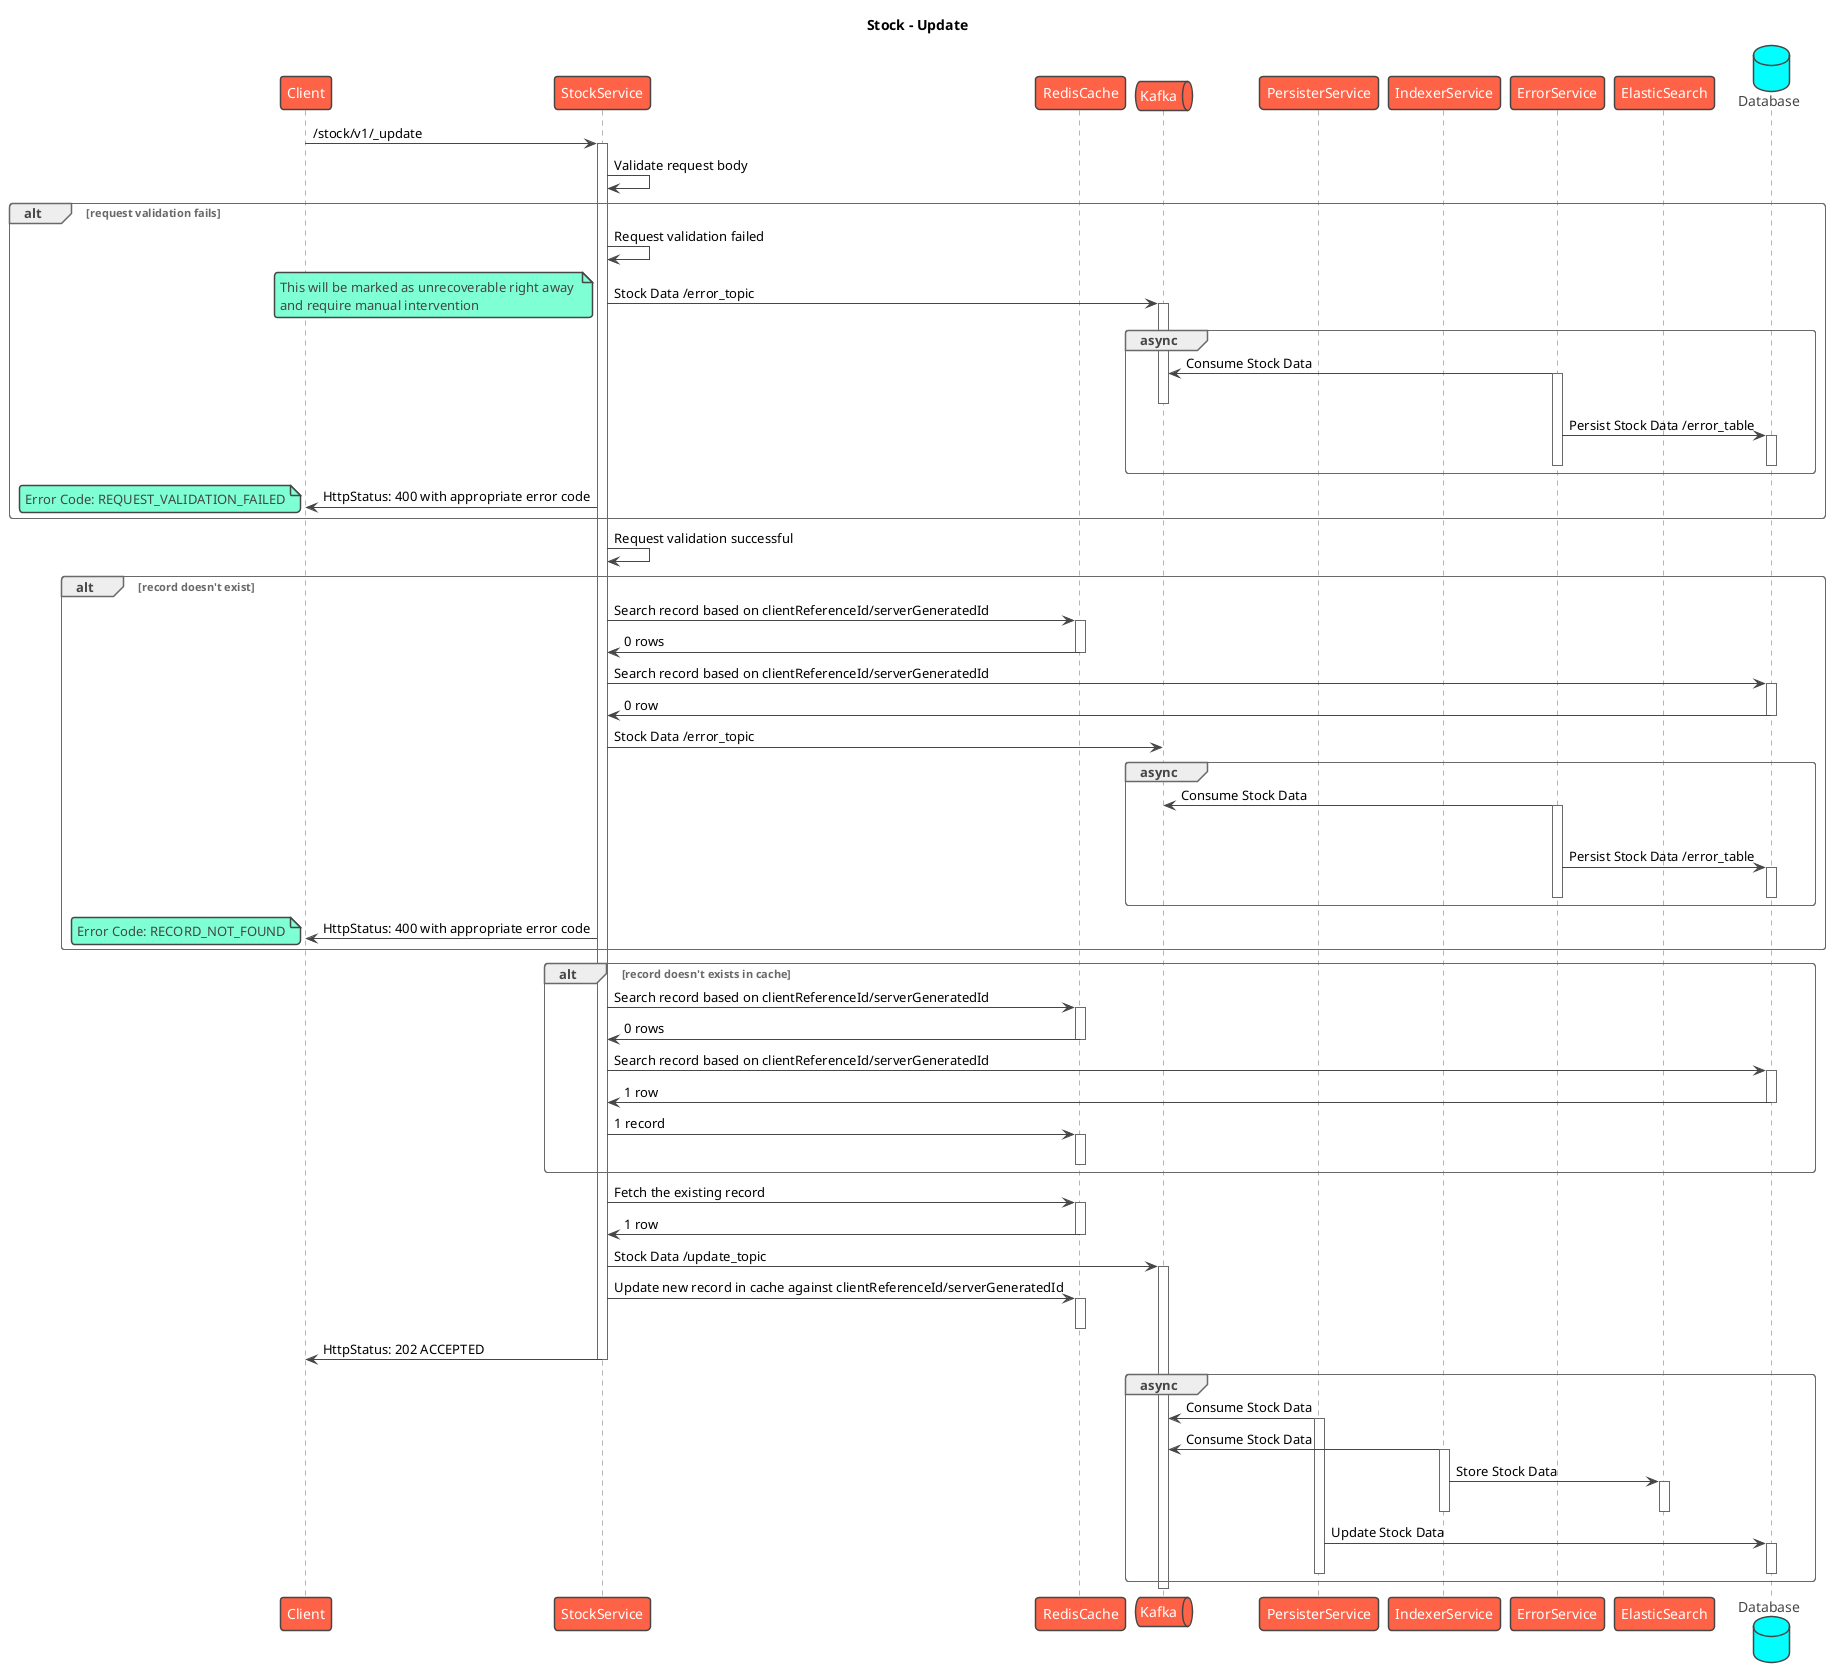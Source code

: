 @startuml
title Stock - Update
!theme vibrant
participant Client as c
participant StockService as s
participant RedisCache as rc
queue Kafka as k
participant PersisterService as prs
participant IndexerService as idx
participant ErrorService as es
participant ElasticSearch as el
database Database as db
c -> s : /stock/v1/_update
activate s
s -> s: Validate request body
alt request validation fails
    s -> s: Request validation failed
    s -> k: Stock Data /error_topic
    note left
        This will be marked as unrecoverable right away 
        and require manual intervention
    end note
    activate k
    group async
        es -> k: Consume Stock Data
        activate es
        deactivate k
        es -> db: Persist Stock Data /error_table
        activate db
        deactivate db
        deactivate es
    end
    s -> c: HttpStatus: 400 with appropriate error code
    note left
      Error Code: REQUEST_VALIDATION_FAILED
    end note
end
s -> s: Request validation successful
alt record doesn't exist
    s -> rc: Search record based on clientReferenceId/serverGeneratedId
    activate rc
    rc -> s: 0 rows
    deactivate rc
    s -> db: Search record based on clientReferenceId/serverGeneratedId
    activate db
    db -> s: 0 row
    deactivate db
    s -> k: Stock Data /error_topic
    group async
        es -> k: Consume Stock Data
        activate es
        deactivate k
        es -> db: Persist Stock Data /error_table
        activate db
        deactivate db
        deactivate es
    end
    s -> c: HttpStatus: 400 with appropriate error code
    note left
      Error Code: RECORD_NOT_FOUND
    end note
end
alt record doesn't exists in cache
    s -> rc: Search record based on clientReferenceId/serverGeneratedId
    activate rc
    rc -> s: 0 rows
    deactivate rc
    s -> db: Search record based on clientReferenceId/serverGeneratedId
    activate db
    db -> s: 1 row
    deactivate db
    s -> rc: 1 record
    activate rc
    deactivate rc
end
s -> rc: Fetch the existing record
activate rc
rc -> s: 1 row
deactivate rc
s -> k: Stock Data /update_topic
activate k
s -> rc: Update new record in cache against clientReferenceId/serverGeneratedId
activate rc
deactivate rc
s -> c: HttpStatus: 202 ACCEPTED
deactivate s
group async
    prs -> k: Consume Stock Data
    activate prs
    idx -> k: Consume Stock Data
    activate idx
    idx -> el: Store Stock Data
    activate el
    deactivate el
    deactivate idx
    prs -> db: Update Stock Data
    activate db
    deactivate db
    deactivate prs
end
deactivate k
@enduml